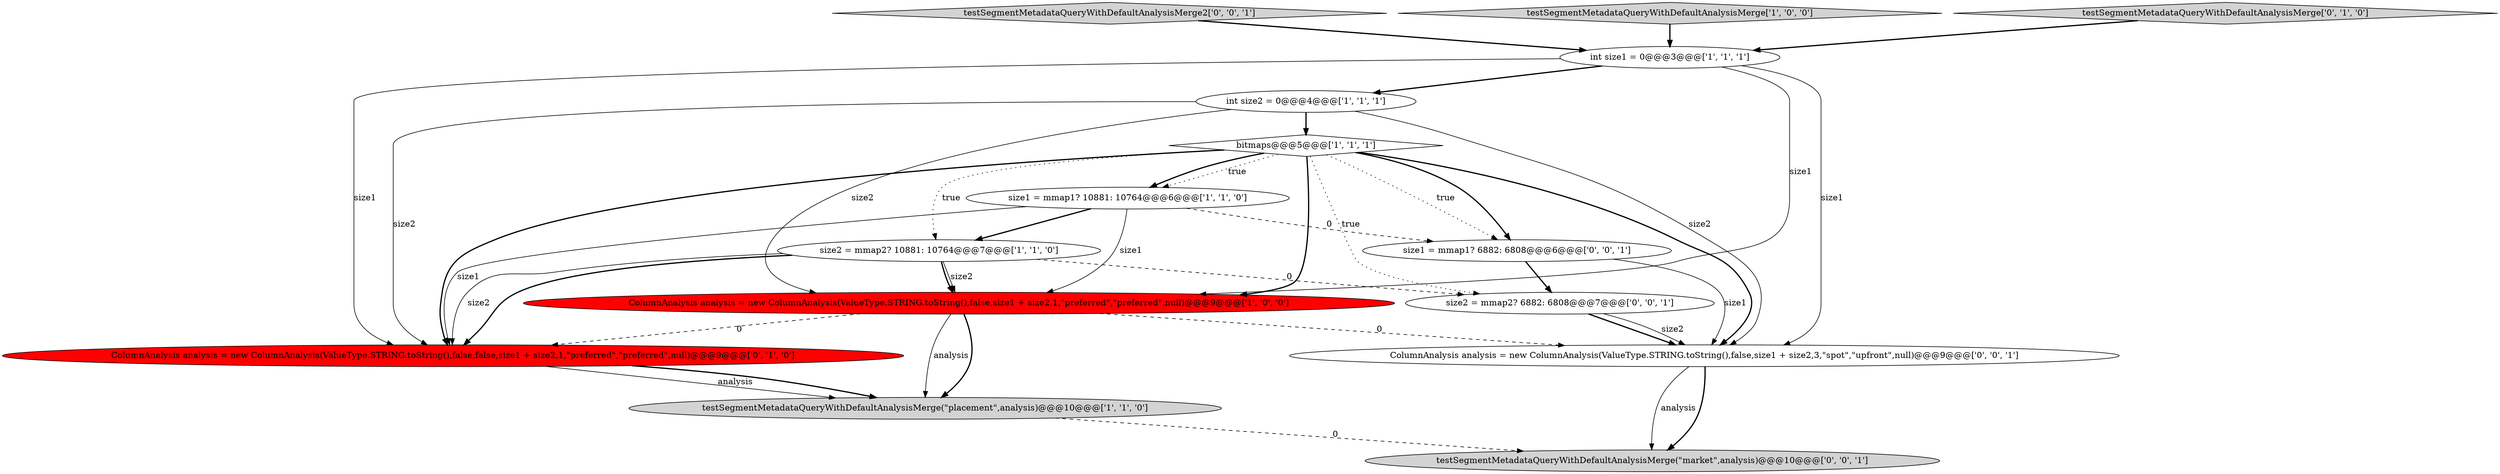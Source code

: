 digraph {
14 [style = filled, label = "size2 = mmap2? 6882: 6808@@@7@@@['0', '0', '1']", fillcolor = white, shape = ellipse image = "AAA0AAABBB3BBB"];
11 [style = filled, label = "testSegmentMetadataQueryWithDefaultAnalysisMerge(\"market\",analysis)@@@10@@@['0', '0', '1']", fillcolor = lightgray, shape = ellipse image = "AAA0AAABBB3BBB"];
12 [style = filled, label = "testSegmentMetadataQueryWithDefaultAnalysisMerge2['0', '0', '1']", fillcolor = lightgray, shape = diamond image = "AAA0AAABBB3BBB"];
7 [style = filled, label = "size2 = mmap2? 10881: 10764@@@7@@@['1', '1', '0']", fillcolor = white, shape = ellipse image = "AAA0AAABBB1BBB"];
2 [style = filled, label = "testSegmentMetadataQueryWithDefaultAnalysisMerge['1', '0', '0']", fillcolor = lightgray, shape = diamond image = "AAA0AAABBB1BBB"];
0 [style = filled, label = "ColumnAnalysis analysis = new ColumnAnalysis(ValueType.STRING.toString(),false,size1 + size2,1,\"preferred\",\"preferred\",null)@@@9@@@['1', '0', '0']", fillcolor = red, shape = ellipse image = "AAA1AAABBB1BBB"];
6 [style = filled, label = "int size1 = 0@@@3@@@['1', '1', '1']", fillcolor = white, shape = ellipse image = "AAA0AAABBB1BBB"];
10 [style = filled, label = "ColumnAnalysis analysis = new ColumnAnalysis(ValueType.STRING.toString(),false,size1 + size2,3,\"spot\",\"upfront\",null)@@@9@@@['0', '0', '1']", fillcolor = white, shape = ellipse image = "AAA0AAABBB3BBB"];
1 [style = filled, label = "testSegmentMetadataQueryWithDefaultAnalysisMerge(\"placement\",analysis)@@@10@@@['1', '1', '0']", fillcolor = lightgray, shape = ellipse image = "AAA0AAABBB1BBB"];
4 [style = filled, label = "size1 = mmap1? 10881: 10764@@@6@@@['1', '1', '0']", fillcolor = white, shape = ellipse image = "AAA0AAABBB1BBB"];
3 [style = filled, label = "int size2 = 0@@@4@@@['1', '1', '1']", fillcolor = white, shape = ellipse image = "AAA0AAABBB1BBB"];
9 [style = filled, label = "ColumnAnalysis analysis = new ColumnAnalysis(ValueType.STRING.toString(),false,false,size1 + size2,1,\"preferred\",\"preferred\",null)@@@9@@@['0', '1', '0']", fillcolor = red, shape = ellipse image = "AAA1AAABBB2BBB"];
13 [style = filled, label = "size1 = mmap1? 6882: 6808@@@6@@@['0', '0', '1']", fillcolor = white, shape = ellipse image = "AAA0AAABBB3BBB"];
5 [style = filled, label = "bitmaps@@@5@@@['1', '1', '1']", fillcolor = white, shape = diamond image = "AAA0AAABBB1BBB"];
8 [style = filled, label = "testSegmentMetadataQueryWithDefaultAnalysisMerge['0', '1', '0']", fillcolor = lightgray, shape = diamond image = "AAA0AAABBB2BBB"];
6->3 [style = bold, label=""];
5->10 [style = bold, label=""];
5->14 [style = dotted, label="true"];
5->9 [style = bold, label=""];
2->6 [style = bold, label=""];
7->14 [style = dashed, label="0"];
9->1 [style = solid, label="analysis"];
4->0 [style = solid, label="size1"];
13->10 [style = solid, label="size1"];
14->10 [style = bold, label=""];
3->10 [style = solid, label="size2"];
7->0 [style = bold, label=""];
8->6 [style = bold, label=""];
0->1 [style = solid, label="analysis"];
12->6 [style = bold, label=""];
10->11 [style = solid, label="analysis"];
4->7 [style = bold, label=""];
5->4 [style = dotted, label="true"];
0->10 [style = dashed, label="0"];
7->9 [style = bold, label=""];
5->13 [style = dotted, label="true"];
3->5 [style = bold, label=""];
5->0 [style = bold, label=""];
5->7 [style = dotted, label="true"];
6->9 [style = solid, label="size1"];
0->1 [style = bold, label=""];
1->11 [style = dashed, label="0"];
5->13 [style = bold, label=""];
5->4 [style = bold, label=""];
4->9 [style = solid, label="size1"];
3->0 [style = solid, label="size2"];
6->10 [style = solid, label="size1"];
0->9 [style = dashed, label="0"];
9->1 [style = bold, label=""];
14->10 [style = solid, label="size2"];
7->0 [style = solid, label="size2"];
4->13 [style = dashed, label="0"];
13->14 [style = bold, label=""];
6->0 [style = solid, label="size1"];
3->9 [style = solid, label="size2"];
7->9 [style = solid, label="size2"];
10->11 [style = bold, label=""];
}
